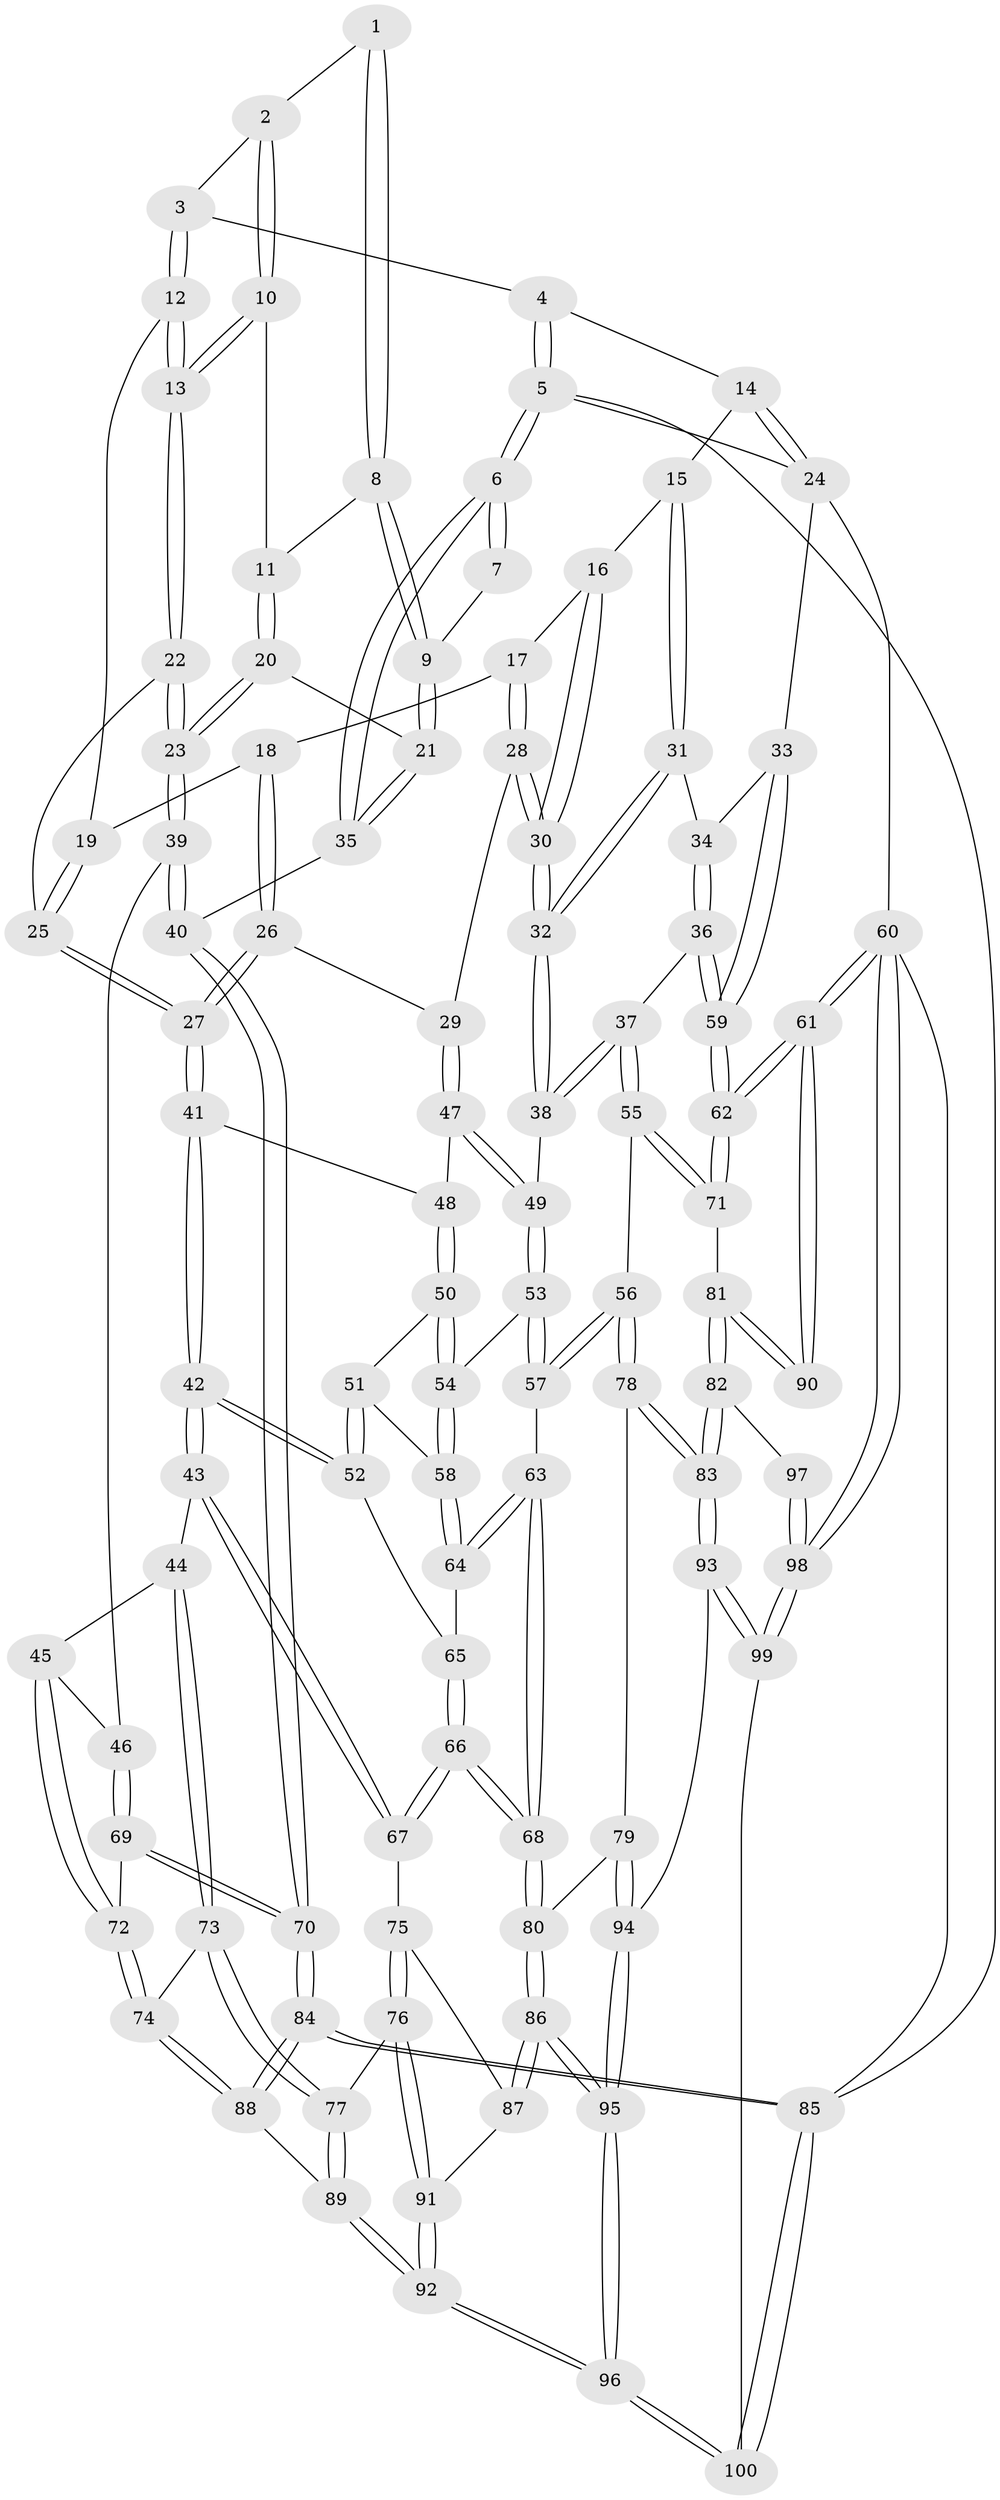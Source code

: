 // coarse degree distribution, {3: 0.07142857142857142, 4: 0.44285714285714284, 8: 0.014285714285714285, 5: 0.38571428571428573, 6: 0.07142857142857142, 2: 0.014285714285714285}
// Generated by graph-tools (version 1.1) at 2025/24/03/03/25 07:24:40]
// undirected, 100 vertices, 247 edges
graph export_dot {
graph [start="1"]
  node [color=gray90,style=filled];
  1 [pos="+0.09084610992066654+0.08756115020649051"];
  2 [pos="+0.20199576369632258+0.08219836944345323"];
  3 [pos="+0.39043095127067406+0"];
  4 [pos="+0.4208741863990139+0"];
  5 [pos="+0+0"];
  6 [pos="+0+0"];
  7 [pos="+0.07058291292903827+0.07949324604875141"];
  8 [pos="+0.12274565913093631+0.21893779478217593"];
  9 [pos="+0.00110301447297929+0.2611733009691604"];
  10 [pos="+0.17339262358250518+0.21674604628516597"];
  11 [pos="+0.13965272335506537+0.2244787948598048"];
  12 [pos="+0.39930058507442456+0.11001147169012572"];
  13 [pos="+0.24828383746647575+0.248944033966302"];
  14 [pos="+0.9396054919390832+0"];
  15 [pos="+0.8103097461789492+0.11015991586027124"];
  16 [pos="+0.6227527430637535+0.19637181226667186"];
  17 [pos="+0.5030359086400151+0.21489358742274098"];
  18 [pos="+0.4584192988819252+0.18156998599514884"];
  19 [pos="+0.40479619587219845+0.12083676298998025"];
  20 [pos="+0.1459699549404817+0.37315848146507447"];
  21 [pos="+0+0.26959371340643823"];
  22 [pos="+0.24358014412834103+0.3633729875792505"];
  23 [pos="+0.16965098207374688+0.4048661320652264"];
  24 [pos="+1+0"];
  25 [pos="+0.34272476593024515+0.38410163201201963"];
  26 [pos="+0.4234304973574018+0.3793927149345074"];
  27 [pos="+0.3638582881585335+0.400936984216824"];
  28 [pos="+0.5690724303456612+0.3668904989217652"];
  29 [pos="+0.5435334254780988+0.38206758393799983"];
  30 [pos="+0.6147293236620672+0.37472064588104315"];
  31 [pos="+0.8034317292508699+0.17356916262139524"];
  32 [pos="+0.7013276635509664+0.4020430468436763"];
  33 [pos="+1+0.30341528687860386"];
  34 [pos="+0.9406925015696931+0.3791810198934324"];
  35 [pos="+0+0.3246243313100991"];
  36 [pos="+0.8409096021221926+0.5074426436941608"];
  37 [pos="+0.8160326125683679+0.5215431294930101"];
  38 [pos="+0.7107779113329356+0.4226236894567518"];
  39 [pos="+0.12910102428255382+0.5080503258587229"];
  40 [pos="+0+0.4920500891291845"];
  41 [pos="+0.36971630615209344+0.45207539795375895"];
  42 [pos="+0.3425962633883552+0.5819680723296932"];
  43 [pos="+0.32338982825620655+0.60055617184187"];
  44 [pos="+0.3168200729665941+0.6011810365727908"];
  45 [pos="+0.15722792038851438+0.548172205872235"];
  46 [pos="+0.15339868021943626+0.5435817024130878"];
  47 [pos="+0.5041053138140451+0.4856623656009174"];
  48 [pos="+0.5035547133889359+0.48608591551597596"];
  49 [pos="+0.5940414947507177+0.5403742369093042"];
  50 [pos="+0.48594042561787654+0.5255012589308377"];
  51 [pos="+0.46193411936938594+0.5572669159506132"];
  52 [pos="+0.4287641760417746+0.575732622634642"];
  53 [pos="+0.587781899132299+0.5641051595206419"];
  54 [pos="+0.5700057925665545+0.5729715820034627"];
  55 [pos="+0.8150087417027109+0.5791086418555692"];
  56 [pos="+0.6822200725418726+0.676892498336931"];
  57 [pos="+0.6656213203812835+0.6720711667631591"];
  58 [pos="+0.5438435062121623+0.5937354842488526"];
  59 [pos="+1+0.5303746973041743"];
  60 [pos="+1+1"];
  61 [pos="+1+0.9902413006001932"];
  62 [pos="+1+0.6656914099487005"];
  63 [pos="+0.5919136878241607+0.6857439545002941"];
  64 [pos="+0.532770656641193+0.6280071629323466"];
  65 [pos="+0.4978437237406964+0.6426205036743015"];
  66 [pos="+0.47320019897271653+0.7266573537083446"];
  67 [pos="+0.38781680954467906+0.7041918555412524"];
  68 [pos="+0.5060916060561915+0.7574951628698767"];
  69 [pos="+0+0.704631363462489"];
  70 [pos="+0+0.7254518022168139"];
  71 [pos="+0.9014079736761035+0.6877801930457763"];
  72 [pos="+0.12131487321493271+0.7152586571019625"];
  73 [pos="+0.2322157684675348+0.7608132138841639"];
  74 [pos="+0.13590372543504436+0.7456893563310671"];
  75 [pos="+0.3820489592464294+0.7181671994456552"];
  76 [pos="+0.25647099910329474+0.787719480147902"];
  77 [pos="+0.2436890672222498+0.777707634192432"];
  78 [pos="+0.6844935454291545+0.7195362352650319"];
  79 [pos="+0.6271666059110949+0.8150862407075113"];
  80 [pos="+0.5227569622216827+0.8361229279018652"];
  81 [pos="+0.8935273321425242+0.7242884010146506"];
  82 [pos="+0.8157788576784959+0.8551590248391026"];
  83 [pos="+0.8131802125946695+0.8568067507597625"];
  84 [pos="+0+1"];
  85 [pos="+0+1"];
  86 [pos="+0.4990855175830044+0.8847061844613712"];
  87 [pos="+0.36856004024007544+0.7944454876221997"];
  88 [pos="+0.07347719151218239+0.8967339230344706"];
  89 [pos="+0.16359271347394524+0.8948428503064817"];
  90 [pos="+1+0.8746772160360706"];
  91 [pos="+0.3012278621774403+0.8454708785156204"];
  92 [pos="+0.3029836707701448+0.9347618066711839"];
  93 [pos="+0.7672075854540663+0.9281483895678212"];
  94 [pos="+0.7209575293659892+0.9061173787945483"];
  95 [pos="+0.49011699490664373+0.9365717030143017"];
  96 [pos="+0.4168913061324802+1"];
  97 [pos="+0.9178827743167645+0.8884563724112766"];
  98 [pos="+1+1"];
  99 [pos="+0.777870213798911+1"];
  100 [pos="+0.4197741625408128+1"];
  1 -- 2;
  1 -- 8;
  1 -- 8;
  2 -- 3;
  2 -- 10;
  2 -- 10;
  3 -- 4;
  3 -- 12;
  3 -- 12;
  4 -- 5;
  4 -- 5;
  4 -- 14;
  5 -- 6;
  5 -- 6;
  5 -- 24;
  5 -- 85;
  6 -- 7;
  6 -- 7;
  6 -- 35;
  6 -- 35;
  7 -- 9;
  8 -- 9;
  8 -- 9;
  8 -- 11;
  9 -- 21;
  9 -- 21;
  10 -- 11;
  10 -- 13;
  10 -- 13;
  11 -- 20;
  11 -- 20;
  12 -- 13;
  12 -- 13;
  12 -- 19;
  13 -- 22;
  13 -- 22;
  14 -- 15;
  14 -- 24;
  14 -- 24;
  15 -- 16;
  15 -- 31;
  15 -- 31;
  16 -- 17;
  16 -- 30;
  16 -- 30;
  17 -- 18;
  17 -- 28;
  17 -- 28;
  18 -- 19;
  18 -- 26;
  18 -- 26;
  19 -- 25;
  19 -- 25;
  20 -- 21;
  20 -- 23;
  20 -- 23;
  21 -- 35;
  21 -- 35;
  22 -- 23;
  22 -- 23;
  22 -- 25;
  23 -- 39;
  23 -- 39;
  24 -- 33;
  24 -- 60;
  25 -- 27;
  25 -- 27;
  26 -- 27;
  26 -- 27;
  26 -- 29;
  27 -- 41;
  27 -- 41;
  28 -- 29;
  28 -- 30;
  28 -- 30;
  29 -- 47;
  29 -- 47;
  30 -- 32;
  30 -- 32;
  31 -- 32;
  31 -- 32;
  31 -- 34;
  32 -- 38;
  32 -- 38;
  33 -- 34;
  33 -- 59;
  33 -- 59;
  34 -- 36;
  34 -- 36;
  35 -- 40;
  36 -- 37;
  36 -- 59;
  36 -- 59;
  37 -- 38;
  37 -- 38;
  37 -- 55;
  37 -- 55;
  38 -- 49;
  39 -- 40;
  39 -- 40;
  39 -- 46;
  40 -- 70;
  40 -- 70;
  41 -- 42;
  41 -- 42;
  41 -- 48;
  42 -- 43;
  42 -- 43;
  42 -- 52;
  42 -- 52;
  43 -- 44;
  43 -- 67;
  43 -- 67;
  44 -- 45;
  44 -- 73;
  44 -- 73;
  45 -- 46;
  45 -- 72;
  45 -- 72;
  46 -- 69;
  46 -- 69;
  47 -- 48;
  47 -- 49;
  47 -- 49;
  48 -- 50;
  48 -- 50;
  49 -- 53;
  49 -- 53;
  50 -- 51;
  50 -- 54;
  50 -- 54;
  51 -- 52;
  51 -- 52;
  51 -- 58;
  52 -- 65;
  53 -- 54;
  53 -- 57;
  53 -- 57;
  54 -- 58;
  54 -- 58;
  55 -- 56;
  55 -- 71;
  55 -- 71;
  56 -- 57;
  56 -- 57;
  56 -- 78;
  56 -- 78;
  57 -- 63;
  58 -- 64;
  58 -- 64;
  59 -- 62;
  59 -- 62;
  60 -- 61;
  60 -- 61;
  60 -- 98;
  60 -- 98;
  60 -- 85;
  61 -- 62;
  61 -- 62;
  61 -- 90;
  61 -- 90;
  62 -- 71;
  62 -- 71;
  63 -- 64;
  63 -- 64;
  63 -- 68;
  63 -- 68;
  64 -- 65;
  65 -- 66;
  65 -- 66;
  66 -- 67;
  66 -- 67;
  66 -- 68;
  66 -- 68;
  67 -- 75;
  68 -- 80;
  68 -- 80;
  69 -- 70;
  69 -- 70;
  69 -- 72;
  70 -- 84;
  70 -- 84;
  71 -- 81;
  72 -- 74;
  72 -- 74;
  73 -- 74;
  73 -- 77;
  73 -- 77;
  74 -- 88;
  74 -- 88;
  75 -- 76;
  75 -- 76;
  75 -- 87;
  76 -- 77;
  76 -- 91;
  76 -- 91;
  77 -- 89;
  77 -- 89;
  78 -- 79;
  78 -- 83;
  78 -- 83;
  79 -- 80;
  79 -- 94;
  79 -- 94;
  80 -- 86;
  80 -- 86;
  81 -- 82;
  81 -- 82;
  81 -- 90;
  81 -- 90;
  82 -- 83;
  82 -- 83;
  82 -- 97;
  83 -- 93;
  83 -- 93;
  84 -- 85;
  84 -- 85;
  84 -- 88;
  84 -- 88;
  85 -- 100;
  85 -- 100;
  86 -- 87;
  86 -- 87;
  86 -- 95;
  86 -- 95;
  87 -- 91;
  88 -- 89;
  89 -- 92;
  89 -- 92;
  91 -- 92;
  91 -- 92;
  92 -- 96;
  92 -- 96;
  93 -- 94;
  93 -- 99;
  93 -- 99;
  94 -- 95;
  94 -- 95;
  95 -- 96;
  95 -- 96;
  96 -- 100;
  96 -- 100;
  97 -- 98;
  97 -- 98;
  98 -- 99;
  98 -- 99;
  99 -- 100;
}
